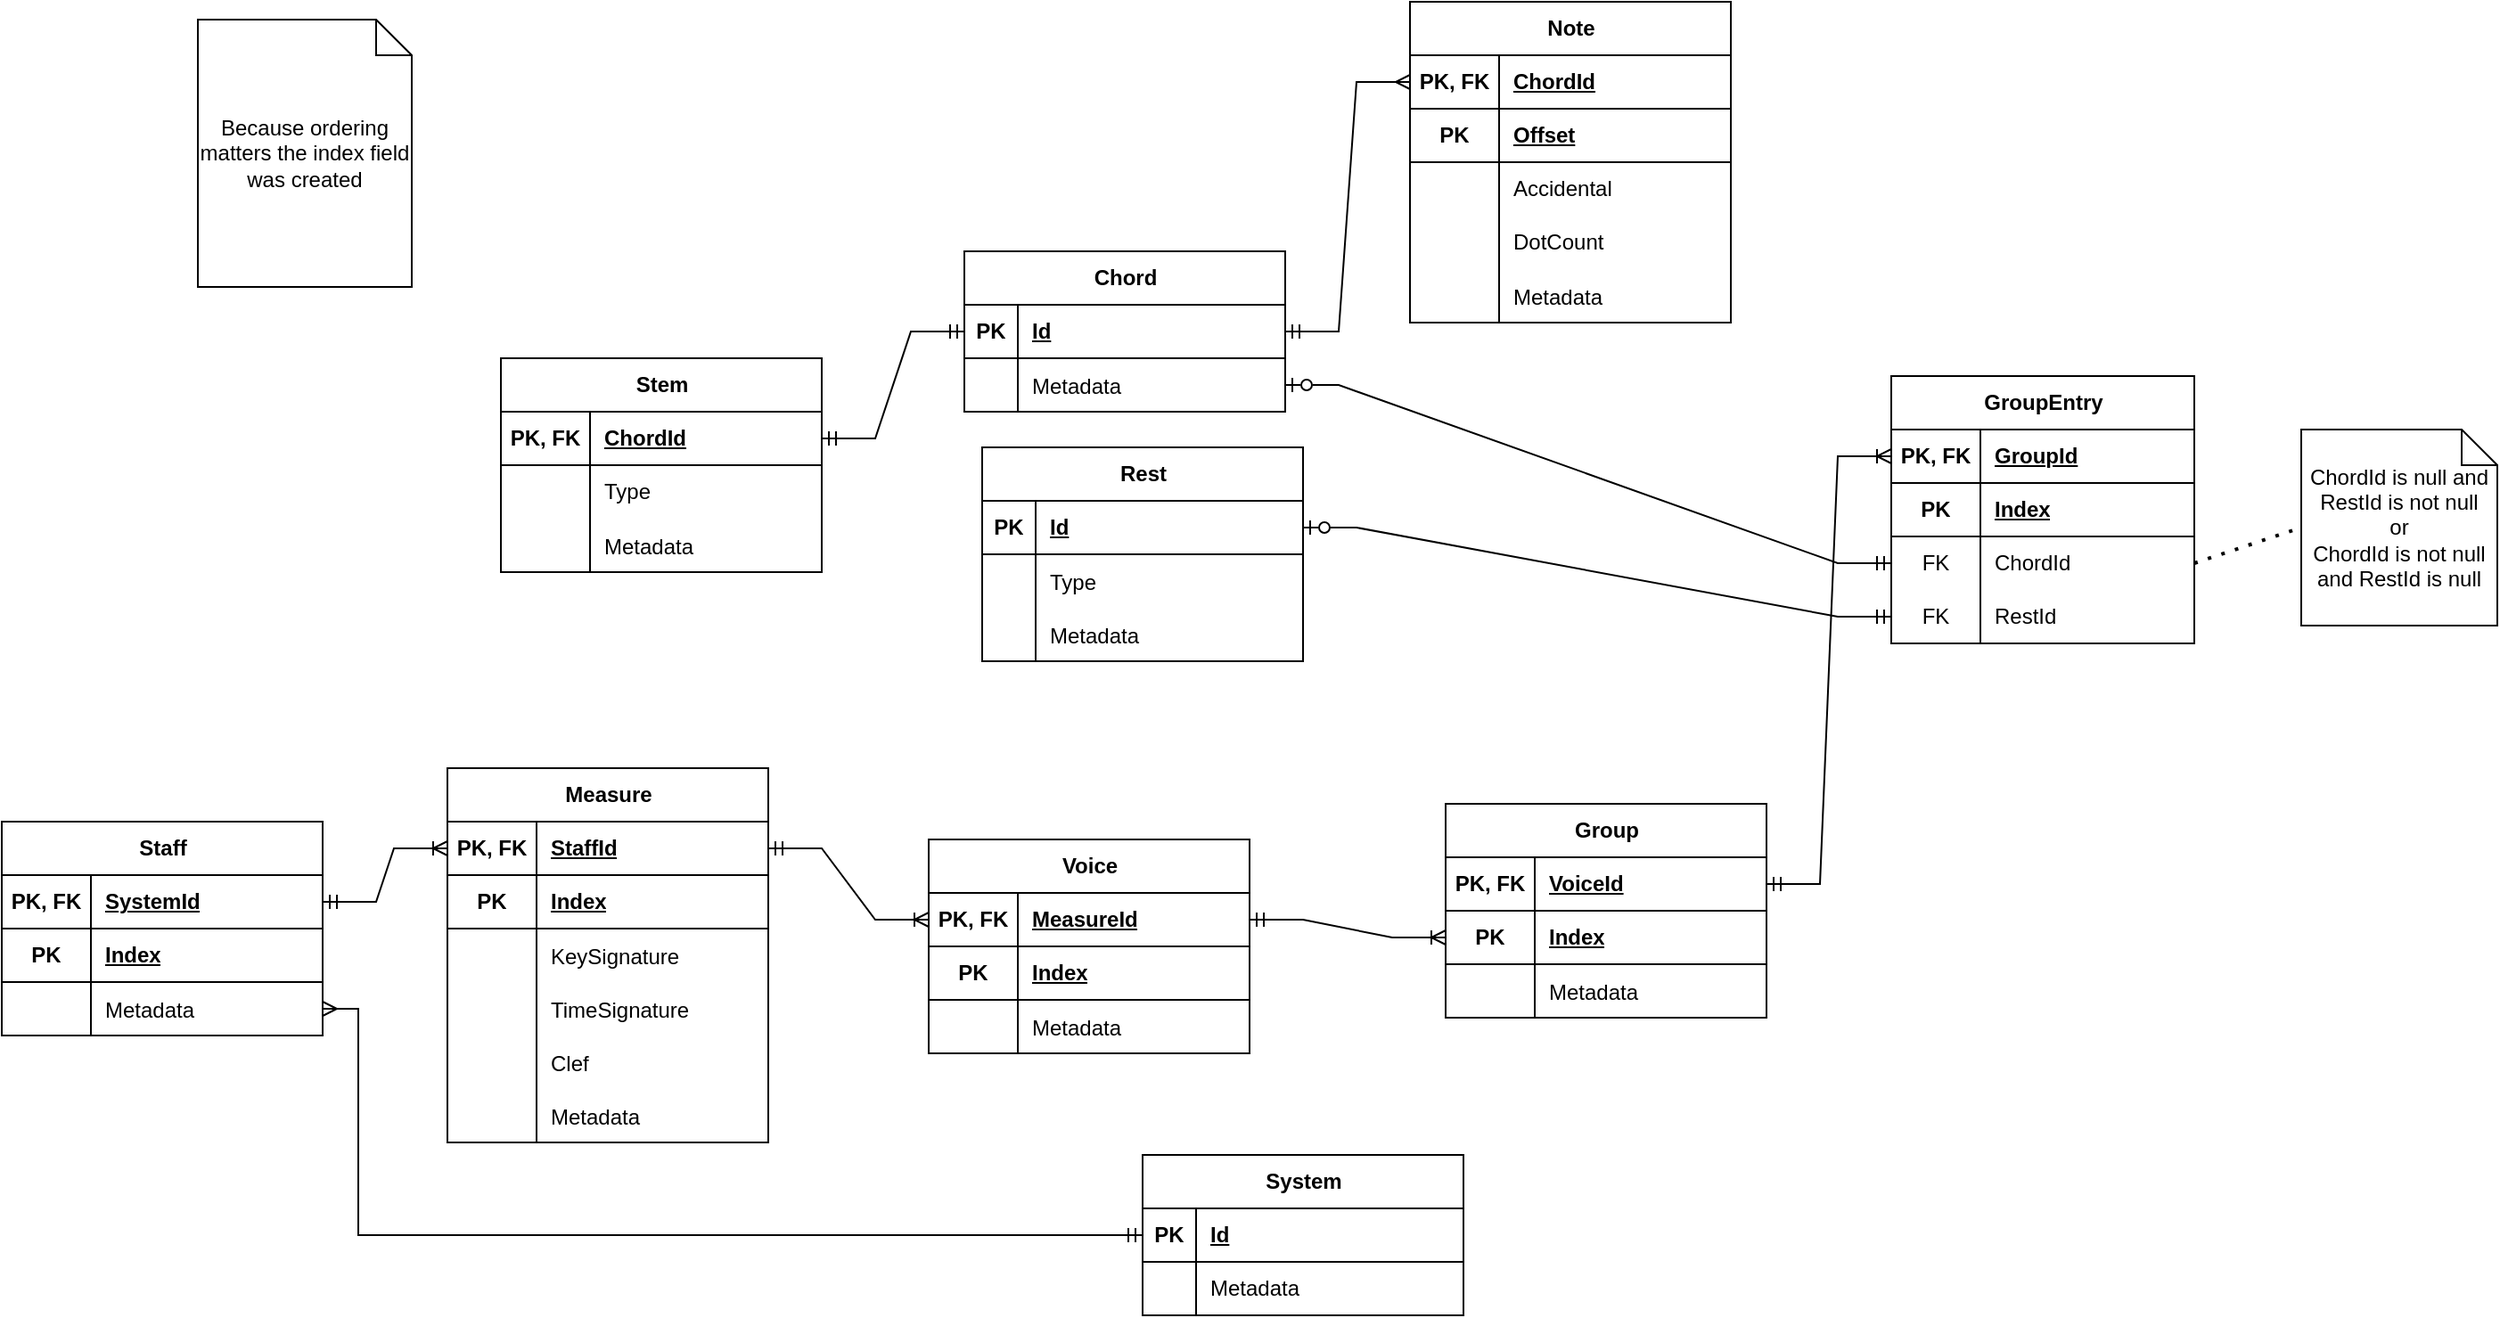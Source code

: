 <mxfile version="23.1.5" type="device">
  <diagram name="Page-1" id="h4ICk_wWf4BLuOYngWDZ">
    <mxGraphModel dx="1434" dy="836" grid="1" gridSize="10" guides="1" tooltips="1" connect="1" arrows="1" fold="1" page="1" pageScale="1" pageWidth="1169" pageHeight="1654" math="0" shadow="0">
      <root>
        <mxCell id="0" />
        <mxCell id="1" parent="0" />
        <mxCell id="ynxUnkdxEnhf9Ho4jeTB-1" value="Note" style="shape=table;startSize=30;container=1;collapsible=1;childLayout=tableLayout;fixedRows=1;rowLines=0;fontStyle=1;align=center;resizeLast=1;html=1;" parent="1" vertex="1">
          <mxGeometry x="800" y="120" width="180" height="180" as="geometry" />
        </mxCell>
        <mxCell id="ynxUnkdxEnhf9Ho4jeTB-2" value="" style="shape=tableRow;horizontal=0;startSize=0;swimlaneHead=0;swimlaneBody=0;fillColor=none;collapsible=0;dropTarget=0;points=[[0,0.5],[1,0.5]];portConstraint=eastwest;top=0;left=0;right=0;bottom=1;" parent="ynxUnkdxEnhf9Ho4jeTB-1" vertex="1">
          <mxGeometry y="30" width="180" height="30" as="geometry" />
        </mxCell>
        <mxCell id="ynxUnkdxEnhf9Ho4jeTB-3" value="PK, FK" style="shape=partialRectangle;connectable=0;fillColor=none;top=0;left=0;bottom=0;right=0;fontStyle=1;overflow=hidden;whiteSpace=wrap;html=1;" parent="ynxUnkdxEnhf9Ho4jeTB-2" vertex="1">
          <mxGeometry width="50" height="30" as="geometry">
            <mxRectangle width="50" height="30" as="alternateBounds" />
          </mxGeometry>
        </mxCell>
        <mxCell id="ynxUnkdxEnhf9Ho4jeTB-4" value="ChordId" style="shape=partialRectangle;connectable=0;fillColor=none;top=0;left=0;bottom=0;right=0;align=left;spacingLeft=6;fontStyle=5;overflow=hidden;whiteSpace=wrap;html=1;" parent="ynxUnkdxEnhf9Ho4jeTB-2" vertex="1">
          <mxGeometry x="50" width="130" height="30" as="geometry">
            <mxRectangle width="130" height="30" as="alternateBounds" />
          </mxGeometry>
        </mxCell>
        <mxCell id="rz144me2wfUpfXiUXhQB-210" value="" style="shape=tableRow;horizontal=0;startSize=0;swimlaneHead=0;swimlaneBody=0;fillColor=none;collapsible=0;dropTarget=0;points=[[0,0.5],[1,0.5]];portConstraint=eastwest;top=0;left=0;right=0;bottom=1;" parent="ynxUnkdxEnhf9Ho4jeTB-1" vertex="1">
          <mxGeometry y="60" width="180" height="30" as="geometry" />
        </mxCell>
        <mxCell id="rz144me2wfUpfXiUXhQB-211" value="PK" style="shape=partialRectangle;connectable=0;fillColor=none;top=0;left=0;bottom=0;right=0;fontStyle=1;overflow=hidden;whiteSpace=wrap;html=1;" parent="rz144me2wfUpfXiUXhQB-210" vertex="1">
          <mxGeometry width="50" height="30" as="geometry">
            <mxRectangle width="50" height="30" as="alternateBounds" />
          </mxGeometry>
        </mxCell>
        <mxCell id="rz144me2wfUpfXiUXhQB-212" value="Offset" style="shape=partialRectangle;connectable=0;fillColor=none;top=0;left=0;bottom=0;right=0;align=left;spacingLeft=6;fontStyle=5;overflow=hidden;whiteSpace=wrap;html=1;" parent="rz144me2wfUpfXiUXhQB-210" vertex="1">
          <mxGeometry x="50" width="130" height="30" as="geometry">
            <mxRectangle width="130" height="30" as="alternateBounds" />
          </mxGeometry>
        </mxCell>
        <mxCell id="ynxUnkdxEnhf9Ho4jeTB-8" value="" style="shape=tableRow;horizontal=0;startSize=0;swimlaneHead=0;swimlaneBody=0;fillColor=none;collapsible=0;dropTarget=0;points=[[0,0.5],[1,0.5]];portConstraint=eastwest;top=0;left=0;right=0;bottom=0;" parent="ynxUnkdxEnhf9Ho4jeTB-1" vertex="1">
          <mxGeometry y="90" width="180" height="30" as="geometry" />
        </mxCell>
        <mxCell id="ynxUnkdxEnhf9Ho4jeTB-9" value="" style="shape=partialRectangle;connectable=0;fillColor=none;top=0;left=0;bottom=0;right=0;editable=1;overflow=hidden;whiteSpace=wrap;html=1;" parent="ynxUnkdxEnhf9Ho4jeTB-8" vertex="1">
          <mxGeometry width="50" height="30" as="geometry">
            <mxRectangle width="50" height="30" as="alternateBounds" />
          </mxGeometry>
        </mxCell>
        <mxCell id="ynxUnkdxEnhf9Ho4jeTB-10" value="Accidental" style="shape=partialRectangle;connectable=0;fillColor=none;top=0;left=0;bottom=0;right=0;align=left;spacingLeft=6;overflow=hidden;whiteSpace=wrap;html=1;" parent="ynxUnkdxEnhf9Ho4jeTB-8" vertex="1">
          <mxGeometry x="50" width="130" height="30" as="geometry">
            <mxRectangle width="130" height="30" as="alternateBounds" />
          </mxGeometry>
        </mxCell>
        <mxCell id="ynxUnkdxEnhf9Ho4jeTB-11" value="" style="shape=tableRow;horizontal=0;startSize=0;swimlaneHead=0;swimlaneBody=0;fillColor=none;collapsible=0;dropTarget=0;points=[[0,0.5],[1,0.5]];portConstraint=eastwest;top=0;left=0;right=0;bottom=0;" parent="ynxUnkdxEnhf9Ho4jeTB-1" vertex="1">
          <mxGeometry y="120" width="180" height="30" as="geometry" />
        </mxCell>
        <mxCell id="ynxUnkdxEnhf9Ho4jeTB-12" value="" style="shape=partialRectangle;connectable=0;fillColor=none;top=0;left=0;bottom=0;right=0;editable=1;overflow=hidden;whiteSpace=wrap;html=1;" parent="ynxUnkdxEnhf9Ho4jeTB-11" vertex="1">
          <mxGeometry width="50" height="30" as="geometry">
            <mxRectangle width="50" height="30" as="alternateBounds" />
          </mxGeometry>
        </mxCell>
        <mxCell id="ynxUnkdxEnhf9Ho4jeTB-13" value="DotCount" style="shape=partialRectangle;connectable=0;fillColor=none;top=0;left=0;bottom=0;right=0;align=left;spacingLeft=6;overflow=hidden;whiteSpace=wrap;html=1;" parent="ynxUnkdxEnhf9Ho4jeTB-11" vertex="1">
          <mxGeometry x="50" width="130" height="30" as="geometry">
            <mxRectangle width="130" height="30" as="alternateBounds" />
          </mxGeometry>
        </mxCell>
        <mxCell id="rz144me2wfUpfXiUXhQB-143" value="" style="shape=tableRow;horizontal=0;startSize=0;swimlaneHead=0;swimlaneBody=0;fillColor=none;collapsible=0;dropTarget=0;points=[[0,0.5],[1,0.5]];portConstraint=eastwest;top=0;left=0;right=0;bottom=0;" parent="ynxUnkdxEnhf9Ho4jeTB-1" vertex="1">
          <mxGeometry y="150" width="180" height="30" as="geometry" />
        </mxCell>
        <mxCell id="rz144me2wfUpfXiUXhQB-144" value="" style="shape=partialRectangle;connectable=0;fillColor=none;top=0;left=0;bottom=0;right=0;editable=1;overflow=hidden;" parent="rz144me2wfUpfXiUXhQB-143" vertex="1">
          <mxGeometry width="50" height="30" as="geometry">
            <mxRectangle width="50" height="30" as="alternateBounds" />
          </mxGeometry>
        </mxCell>
        <mxCell id="rz144me2wfUpfXiUXhQB-145" value="Metadata" style="shape=partialRectangle;connectable=0;fillColor=none;top=0;left=0;bottom=0;right=0;align=left;spacingLeft=6;overflow=hidden;" parent="rz144me2wfUpfXiUXhQB-143" vertex="1">
          <mxGeometry x="50" width="130" height="30" as="geometry">
            <mxRectangle width="130" height="30" as="alternateBounds" />
          </mxGeometry>
        </mxCell>
        <mxCell id="ynxUnkdxEnhf9Ho4jeTB-14" value="Group" style="shape=table;startSize=30;container=1;collapsible=1;childLayout=tableLayout;fixedRows=1;rowLines=0;fontStyle=1;align=center;resizeLast=1;html=1;" parent="1" vertex="1">
          <mxGeometry x="820" y="570" width="180" height="120" as="geometry" />
        </mxCell>
        <mxCell id="ynxUnkdxEnhf9Ho4jeTB-15" value="" style="shape=tableRow;horizontal=0;startSize=0;swimlaneHead=0;swimlaneBody=0;fillColor=none;collapsible=0;dropTarget=0;points=[[0,0.5],[1,0.5]];portConstraint=eastwest;top=0;left=0;right=0;bottom=1;" parent="ynxUnkdxEnhf9Ho4jeTB-14" vertex="1">
          <mxGeometry y="30" width="180" height="30" as="geometry" />
        </mxCell>
        <mxCell id="ynxUnkdxEnhf9Ho4jeTB-16" value="PK, FK" style="shape=partialRectangle;connectable=0;fillColor=none;top=0;left=0;bottom=0;right=0;fontStyle=1;overflow=hidden;whiteSpace=wrap;html=1;" parent="ynxUnkdxEnhf9Ho4jeTB-15" vertex="1">
          <mxGeometry width="50" height="30" as="geometry">
            <mxRectangle width="50" height="30" as="alternateBounds" />
          </mxGeometry>
        </mxCell>
        <mxCell id="ynxUnkdxEnhf9Ho4jeTB-17" value="VoiceId" style="shape=partialRectangle;connectable=0;fillColor=none;top=0;left=0;bottom=0;right=0;align=left;spacingLeft=6;fontStyle=5;overflow=hidden;whiteSpace=wrap;html=1;" parent="ynxUnkdxEnhf9Ho4jeTB-15" vertex="1">
          <mxGeometry x="50" width="130" height="30" as="geometry">
            <mxRectangle width="130" height="30" as="alternateBounds" />
          </mxGeometry>
        </mxCell>
        <mxCell id="rz144me2wfUpfXiUXhQB-204" value="" style="shape=tableRow;horizontal=0;startSize=0;swimlaneHead=0;swimlaneBody=0;fillColor=none;collapsible=0;dropTarget=0;points=[[0,0.5],[1,0.5]];portConstraint=eastwest;top=0;left=0;right=0;bottom=1;" parent="ynxUnkdxEnhf9Ho4jeTB-14" vertex="1">
          <mxGeometry y="60" width="180" height="30" as="geometry" />
        </mxCell>
        <mxCell id="rz144me2wfUpfXiUXhQB-205" value="PK" style="shape=partialRectangle;connectable=0;fillColor=none;top=0;left=0;bottom=0;right=0;fontStyle=1;overflow=hidden;whiteSpace=wrap;html=1;" parent="rz144me2wfUpfXiUXhQB-204" vertex="1">
          <mxGeometry width="50" height="30" as="geometry">
            <mxRectangle width="50" height="30" as="alternateBounds" />
          </mxGeometry>
        </mxCell>
        <mxCell id="rz144me2wfUpfXiUXhQB-206" value="Index" style="shape=partialRectangle;connectable=0;fillColor=none;top=0;left=0;bottom=0;right=0;align=left;spacingLeft=6;fontStyle=5;overflow=hidden;whiteSpace=wrap;html=1;" parent="rz144me2wfUpfXiUXhQB-204" vertex="1">
          <mxGeometry x="50" width="130" height="30" as="geometry">
            <mxRectangle width="130" height="30" as="alternateBounds" />
          </mxGeometry>
        </mxCell>
        <mxCell id="rz144me2wfUpfXiUXhQB-164" value="" style="shape=tableRow;horizontal=0;startSize=0;swimlaneHead=0;swimlaneBody=0;fillColor=none;collapsible=0;dropTarget=0;points=[[0,0.5],[1,0.5]];portConstraint=eastwest;top=0;left=0;right=0;bottom=0;" parent="ynxUnkdxEnhf9Ho4jeTB-14" vertex="1">
          <mxGeometry y="90" width="180" height="30" as="geometry" />
        </mxCell>
        <mxCell id="rz144me2wfUpfXiUXhQB-165" value="" style="shape=partialRectangle;connectable=0;fillColor=none;top=0;left=0;bottom=0;right=0;editable=1;overflow=hidden;" parent="rz144me2wfUpfXiUXhQB-164" vertex="1">
          <mxGeometry width="50" height="30" as="geometry">
            <mxRectangle width="50" height="30" as="alternateBounds" />
          </mxGeometry>
        </mxCell>
        <mxCell id="rz144me2wfUpfXiUXhQB-166" value="Metadata" style="shape=partialRectangle;connectable=0;fillColor=none;top=0;left=0;bottom=0;right=0;align=left;spacingLeft=6;overflow=hidden;" parent="rz144me2wfUpfXiUXhQB-164" vertex="1">
          <mxGeometry x="50" width="130" height="30" as="geometry">
            <mxRectangle width="130" height="30" as="alternateBounds" />
          </mxGeometry>
        </mxCell>
        <mxCell id="ynxUnkdxEnhf9Ho4jeTB-27" value="Rest" style="shape=table;startSize=30;container=1;collapsible=1;childLayout=tableLayout;fixedRows=1;rowLines=0;fontStyle=1;align=center;resizeLast=1;html=1;" parent="1" vertex="1">
          <mxGeometry x="560" y="370" width="180" height="120" as="geometry" />
        </mxCell>
        <mxCell id="ynxUnkdxEnhf9Ho4jeTB-28" value="" style="shape=tableRow;horizontal=0;startSize=0;swimlaneHead=0;swimlaneBody=0;fillColor=none;collapsible=0;dropTarget=0;points=[[0,0.5],[1,0.5]];portConstraint=eastwest;top=0;left=0;right=0;bottom=1;" parent="ynxUnkdxEnhf9Ho4jeTB-27" vertex="1">
          <mxGeometry y="30" width="180" height="30" as="geometry" />
        </mxCell>
        <mxCell id="ynxUnkdxEnhf9Ho4jeTB-29" value="PK" style="shape=partialRectangle;connectable=0;fillColor=none;top=0;left=0;bottom=0;right=0;fontStyle=1;overflow=hidden;whiteSpace=wrap;html=1;" parent="ynxUnkdxEnhf9Ho4jeTB-28" vertex="1">
          <mxGeometry width="30" height="30" as="geometry">
            <mxRectangle width="30" height="30" as="alternateBounds" />
          </mxGeometry>
        </mxCell>
        <mxCell id="ynxUnkdxEnhf9Ho4jeTB-30" value="Id" style="shape=partialRectangle;connectable=0;fillColor=none;top=0;left=0;bottom=0;right=0;align=left;spacingLeft=6;fontStyle=5;overflow=hidden;whiteSpace=wrap;html=1;" parent="ynxUnkdxEnhf9Ho4jeTB-28" vertex="1">
          <mxGeometry x="30" width="150" height="30" as="geometry">
            <mxRectangle width="150" height="30" as="alternateBounds" />
          </mxGeometry>
        </mxCell>
        <mxCell id="rz144me2wfUpfXiUXhQB-137" value="" style="shape=tableRow;horizontal=0;startSize=0;swimlaneHead=0;swimlaneBody=0;fillColor=none;collapsible=0;dropTarget=0;points=[[0,0.5],[1,0.5]];portConstraint=eastwest;top=0;left=0;right=0;bottom=0;" parent="ynxUnkdxEnhf9Ho4jeTB-27" vertex="1">
          <mxGeometry y="60" width="180" height="30" as="geometry" />
        </mxCell>
        <mxCell id="rz144me2wfUpfXiUXhQB-138" value="" style="shape=partialRectangle;connectable=0;fillColor=none;top=0;left=0;bottom=0;right=0;editable=1;overflow=hidden;" parent="rz144me2wfUpfXiUXhQB-137" vertex="1">
          <mxGeometry width="30" height="30" as="geometry">
            <mxRectangle width="30" height="30" as="alternateBounds" />
          </mxGeometry>
        </mxCell>
        <mxCell id="rz144me2wfUpfXiUXhQB-139" value="Type" style="shape=partialRectangle;connectable=0;fillColor=none;top=0;left=0;bottom=0;right=0;align=left;spacingLeft=6;overflow=hidden;" parent="rz144me2wfUpfXiUXhQB-137" vertex="1">
          <mxGeometry x="30" width="150" height="30" as="geometry">
            <mxRectangle width="150" height="30" as="alternateBounds" />
          </mxGeometry>
        </mxCell>
        <mxCell id="rz144me2wfUpfXiUXhQB-140" value="" style="shape=tableRow;horizontal=0;startSize=0;swimlaneHead=0;swimlaneBody=0;fillColor=none;collapsible=0;dropTarget=0;points=[[0,0.5],[1,0.5]];portConstraint=eastwest;top=0;left=0;right=0;bottom=0;" parent="ynxUnkdxEnhf9Ho4jeTB-27" vertex="1">
          <mxGeometry y="90" width="180" height="30" as="geometry" />
        </mxCell>
        <mxCell id="rz144me2wfUpfXiUXhQB-141" value="" style="shape=partialRectangle;connectable=0;fillColor=none;top=0;left=0;bottom=0;right=0;editable=1;overflow=hidden;" parent="rz144me2wfUpfXiUXhQB-140" vertex="1">
          <mxGeometry width="30" height="30" as="geometry">
            <mxRectangle width="30" height="30" as="alternateBounds" />
          </mxGeometry>
        </mxCell>
        <mxCell id="rz144me2wfUpfXiUXhQB-142" value="Metadata" style="shape=partialRectangle;connectable=0;fillColor=none;top=0;left=0;bottom=0;right=0;align=left;spacingLeft=6;overflow=hidden;" parent="rz144me2wfUpfXiUXhQB-140" vertex="1">
          <mxGeometry x="30" width="150" height="30" as="geometry">
            <mxRectangle width="150" height="30" as="alternateBounds" />
          </mxGeometry>
        </mxCell>
        <mxCell id="ynxUnkdxEnhf9Ho4jeTB-40" value="GroupEntry" style="shape=table;startSize=30;container=1;collapsible=1;childLayout=tableLayout;fixedRows=1;rowLines=0;fontStyle=1;align=center;resizeLast=1;html=1;" parent="1" vertex="1">
          <mxGeometry x="1070" y="330" width="170" height="150" as="geometry" />
        </mxCell>
        <mxCell id="ynxUnkdxEnhf9Ho4jeTB-41" value="" style="shape=tableRow;horizontal=0;startSize=0;swimlaneHead=0;swimlaneBody=0;fillColor=none;collapsible=0;dropTarget=0;points=[[0,0.5],[1,0.5]];portConstraint=eastwest;top=0;left=0;right=0;bottom=1;" parent="ynxUnkdxEnhf9Ho4jeTB-40" vertex="1">
          <mxGeometry y="30" width="170" height="30" as="geometry" />
        </mxCell>
        <mxCell id="ynxUnkdxEnhf9Ho4jeTB-42" value="PK, FK" style="shape=partialRectangle;connectable=0;fillColor=none;top=0;left=0;bottom=0;right=0;fontStyle=1;overflow=hidden;whiteSpace=wrap;html=1;" parent="ynxUnkdxEnhf9Ho4jeTB-41" vertex="1">
          <mxGeometry width="50" height="30" as="geometry">
            <mxRectangle width="50" height="30" as="alternateBounds" />
          </mxGeometry>
        </mxCell>
        <mxCell id="ynxUnkdxEnhf9Ho4jeTB-43" value="GroupId" style="shape=partialRectangle;connectable=0;fillColor=none;top=0;left=0;bottom=0;right=0;align=left;spacingLeft=6;fontStyle=5;overflow=hidden;whiteSpace=wrap;html=1;" parent="ynxUnkdxEnhf9Ho4jeTB-41" vertex="1">
          <mxGeometry x="50" width="120" height="30" as="geometry">
            <mxRectangle width="120" height="30" as="alternateBounds" />
          </mxGeometry>
        </mxCell>
        <mxCell id="rz144me2wfUpfXiUXhQB-207" value="" style="shape=tableRow;horizontal=0;startSize=0;swimlaneHead=0;swimlaneBody=0;fillColor=none;collapsible=0;dropTarget=0;points=[[0,0.5],[1,0.5]];portConstraint=eastwest;top=0;left=0;right=0;bottom=1;" parent="ynxUnkdxEnhf9Ho4jeTB-40" vertex="1">
          <mxGeometry y="60" width="170" height="30" as="geometry" />
        </mxCell>
        <mxCell id="rz144me2wfUpfXiUXhQB-208" value="PK" style="shape=partialRectangle;connectable=0;fillColor=none;top=0;left=0;bottom=0;right=0;fontStyle=1;overflow=hidden;whiteSpace=wrap;html=1;" parent="rz144me2wfUpfXiUXhQB-207" vertex="1">
          <mxGeometry width="50" height="30" as="geometry">
            <mxRectangle width="50" height="30" as="alternateBounds" />
          </mxGeometry>
        </mxCell>
        <mxCell id="rz144me2wfUpfXiUXhQB-209" value="Index" style="shape=partialRectangle;connectable=0;fillColor=none;top=0;left=0;bottom=0;right=0;align=left;spacingLeft=6;fontStyle=5;overflow=hidden;whiteSpace=wrap;html=1;" parent="rz144me2wfUpfXiUXhQB-207" vertex="1">
          <mxGeometry x="50" width="120" height="30" as="geometry">
            <mxRectangle width="120" height="30" as="alternateBounds" />
          </mxGeometry>
        </mxCell>
        <mxCell id="ynxUnkdxEnhf9Ho4jeTB-44" value="" style="shape=tableRow;horizontal=0;startSize=0;swimlaneHead=0;swimlaneBody=0;fillColor=none;collapsible=0;dropTarget=0;points=[[0,0.5],[1,0.5]];portConstraint=eastwest;top=0;left=0;right=0;bottom=0;" parent="ynxUnkdxEnhf9Ho4jeTB-40" vertex="1">
          <mxGeometry y="90" width="170" height="30" as="geometry" />
        </mxCell>
        <mxCell id="ynxUnkdxEnhf9Ho4jeTB-45" value="FK" style="shape=partialRectangle;connectable=0;fillColor=none;top=0;left=0;bottom=0;right=0;editable=1;overflow=hidden;whiteSpace=wrap;html=1;" parent="ynxUnkdxEnhf9Ho4jeTB-44" vertex="1">
          <mxGeometry width="50" height="30" as="geometry">
            <mxRectangle width="50" height="30" as="alternateBounds" />
          </mxGeometry>
        </mxCell>
        <mxCell id="ynxUnkdxEnhf9Ho4jeTB-46" value="ChordId" style="shape=partialRectangle;connectable=0;fillColor=none;top=0;left=0;bottom=0;right=0;align=left;spacingLeft=6;overflow=hidden;whiteSpace=wrap;html=1;" parent="ynxUnkdxEnhf9Ho4jeTB-44" vertex="1">
          <mxGeometry x="50" width="120" height="30" as="geometry">
            <mxRectangle width="120" height="30" as="alternateBounds" />
          </mxGeometry>
        </mxCell>
        <mxCell id="ynxUnkdxEnhf9Ho4jeTB-47" value="" style="shape=tableRow;horizontal=0;startSize=0;swimlaneHead=0;swimlaneBody=0;fillColor=none;collapsible=0;dropTarget=0;points=[[0,0.5],[1,0.5]];portConstraint=eastwest;top=0;left=0;right=0;bottom=0;" parent="ynxUnkdxEnhf9Ho4jeTB-40" vertex="1">
          <mxGeometry y="120" width="170" height="30" as="geometry" />
        </mxCell>
        <mxCell id="ynxUnkdxEnhf9Ho4jeTB-48" value="FK" style="shape=partialRectangle;connectable=0;fillColor=none;top=0;left=0;bottom=0;right=0;editable=1;overflow=hidden;whiteSpace=wrap;html=1;" parent="ynxUnkdxEnhf9Ho4jeTB-47" vertex="1">
          <mxGeometry width="50" height="30" as="geometry">
            <mxRectangle width="50" height="30" as="alternateBounds" />
          </mxGeometry>
        </mxCell>
        <mxCell id="ynxUnkdxEnhf9Ho4jeTB-49" value="RestId" style="shape=partialRectangle;connectable=0;fillColor=none;top=0;left=0;bottom=0;right=0;align=left;spacingLeft=6;overflow=hidden;whiteSpace=wrap;html=1;" parent="ynxUnkdxEnhf9Ho4jeTB-47" vertex="1">
          <mxGeometry x="50" width="120" height="30" as="geometry">
            <mxRectangle width="120" height="30" as="alternateBounds" />
          </mxGeometry>
        </mxCell>
        <mxCell id="rz144me2wfUpfXiUXhQB-1" value="ChordId is null and RestId is not null&lt;br&gt;or&lt;br&gt;ChordId is not null and RestId is null" style="shape=note;size=20;whiteSpace=wrap;html=1;" parent="1" vertex="1">
          <mxGeometry x="1300" y="360" width="110" height="110" as="geometry" />
        </mxCell>
        <mxCell id="rz144me2wfUpfXiUXhQB-2" value="" style="endArrow=none;dashed=1;html=1;dashPattern=1 3;strokeWidth=2;rounded=0;entryX=0;entryY=0.5;entryDx=0;entryDy=0;entryPerimeter=0;exitX=1;exitY=0.5;exitDx=0;exitDy=0;" parent="1" source="ynxUnkdxEnhf9Ho4jeTB-44" target="rz144me2wfUpfXiUXhQB-1" edge="1">
          <mxGeometry width="50" height="50" relative="1" as="geometry">
            <mxPoint x="330" y="370" as="sourcePoint" />
            <mxPoint x="340" y="320" as="targetPoint" />
          </mxGeometry>
        </mxCell>
        <mxCell id="rz144me2wfUpfXiUXhQB-3" value="Staff" style="shape=table;startSize=30;container=1;collapsible=1;childLayout=tableLayout;fixedRows=1;rowLines=0;fontStyle=1;align=center;resizeLast=1;html=1;" parent="1" vertex="1">
          <mxGeometry x="10" y="580" width="180" height="120" as="geometry" />
        </mxCell>
        <mxCell id="rz144me2wfUpfXiUXhQB-4" value="" style="shape=tableRow;horizontal=0;startSize=0;swimlaneHead=0;swimlaneBody=0;fillColor=none;collapsible=0;dropTarget=0;points=[[0,0.5],[1,0.5]];portConstraint=eastwest;top=0;left=0;right=0;bottom=1;" parent="rz144me2wfUpfXiUXhQB-3" vertex="1">
          <mxGeometry y="30" width="180" height="30" as="geometry" />
        </mxCell>
        <mxCell id="rz144me2wfUpfXiUXhQB-5" value="PK, FK" style="shape=partialRectangle;connectable=0;fillColor=none;top=0;left=0;bottom=0;right=0;fontStyle=1;overflow=hidden;whiteSpace=wrap;html=1;" parent="rz144me2wfUpfXiUXhQB-4" vertex="1">
          <mxGeometry width="50" height="30" as="geometry">
            <mxRectangle width="50" height="30" as="alternateBounds" />
          </mxGeometry>
        </mxCell>
        <mxCell id="rz144me2wfUpfXiUXhQB-6" value="SystemId" style="shape=partialRectangle;connectable=0;fillColor=none;top=0;left=0;bottom=0;right=0;align=left;spacingLeft=6;fontStyle=5;overflow=hidden;whiteSpace=wrap;html=1;" parent="rz144me2wfUpfXiUXhQB-4" vertex="1">
          <mxGeometry x="50" width="130" height="30" as="geometry">
            <mxRectangle width="130" height="30" as="alternateBounds" />
          </mxGeometry>
        </mxCell>
        <mxCell id="HbOQ1AnOP68GjfmItwrz-1" value="" style="shape=tableRow;horizontal=0;startSize=0;swimlaneHead=0;swimlaneBody=0;fillColor=none;collapsible=0;dropTarget=0;points=[[0,0.5],[1,0.5]];portConstraint=eastwest;top=0;left=0;right=0;bottom=1;" vertex="1" parent="rz144me2wfUpfXiUXhQB-3">
          <mxGeometry y="60" width="180" height="30" as="geometry" />
        </mxCell>
        <mxCell id="HbOQ1AnOP68GjfmItwrz-2" value="PK" style="shape=partialRectangle;connectable=0;fillColor=none;top=0;left=0;bottom=0;right=0;fontStyle=1;overflow=hidden;whiteSpace=wrap;html=1;" vertex="1" parent="HbOQ1AnOP68GjfmItwrz-1">
          <mxGeometry width="50" height="30" as="geometry">
            <mxRectangle width="50" height="30" as="alternateBounds" />
          </mxGeometry>
        </mxCell>
        <mxCell id="HbOQ1AnOP68GjfmItwrz-3" value="Index" style="shape=partialRectangle;connectable=0;fillColor=none;top=0;left=0;bottom=0;right=0;align=left;spacingLeft=6;fontStyle=5;overflow=hidden;whiteSpace=wrap;html=1;" vertex="1" parent="HbOQ1AnOP68GjfmItwrz-1">
          <mxGeometry x="50" width="130" height="30" as="geometry">
            <mxRectangle width="130" height="30" as="alternateBounds" />
          </mxGeometry>
        </mxCell>
        <mxCell id="rz144me2wfUpfXiUXhQB-158" value="" style="shape=tableRow;horizontal=0;startSize=0;swimlaneHead=0;swimlaneBody=0;fillColor=none;collapsible=0;dropTarget=0;points=[[0,0.5],[1,0.5]];portConstraint=eastwest;top=0;left=0;right=0;bottom=0;" parent="rz144me2wfUpfXiUXhQB-3" vertex="1">
          <mxGeometry y="90" width="180" height="30" as="geometry" />
        </mxCell>
        <mxCell id="rz144me2wfUpfXiUXhQB-159" value="" style="shape=partialRectangle;connectable=0;fillColor=none;top=0;left=0;bottom=0;right=0;editable=1;overflow=hidden;" parent="rz144me2wfUpfXiUXhQB-158" vertex="1">
          <mxGeometry width="50" height="30" as="geometry">
            <mxRectangle width="50" height="30" as="alternateBounds" />
          </mxGeometry>
        </mxCell>
        <mxCell id="rz144me2wfUpfXiUXhQB-160" value="Metadata" style="shape=partialRectangle;connectable=0;fillColor=none;top=0;left=0;bottom=0;right=0;align=left;spacingLeft=6;overflow=hidden;" parent="rz144me2wfUpfXiUXhQB-158" vertex="1">
          <mxGeometry x="50" width="130" height="30" as="geometry">
            <mxRectangle width="130" height="30" as="alternateBounds" />
          </mxGeometry>
        </mxCell>
        <mxCell id="rz144me2wfUpfXiUXhQB-16" value="Chord" style="shape=table;startSize=30;container=1;collapsible=1;childLayout=tableLayout;fixedRows=1;rowLines=0;fontStyle=1;align=center;resizeLast=1;html=1;" parent="1" vertex="1">
          <mxGeometry x="550" y="260" width="180" height="90" as="geometry" />
        </mxCell>
        <mxCell id="rz144me2wfUpfXiUXhQB-17" value="" style="shape=tableRow;horizontal=0;startSize=0;swimlaneHead=0;swimlaneBody=0;fillColor=none;collapsible=0;dropTarget=0;points=[[0,0.5],[1,0.5]];portConstraint=eastwest;top=0;left=0;right=0;bottom=1;" parent="rz144me2wfUpfXiUXhQB-16" vertex="1">
          <mxGeometry y="30" width="180" height="30" as="geometry" />
        </mxCell>
        <mxCell id="rz144me2wfUpfXiUXhQB-18" value="PK" style="shape=partialRectangle;connectable=0;fillColor=none;top=0;left=0;bottom=0;right=0;fontStyle=1;overflow=hidden;whiteSpace=wrap;html=1;" parent="rz144me2wfUpfXiUXhQB-17" vertex="1">
          <mxGeometry width="30" height="30" as="geometry">
            <mxRectangle width="30" height="30" as="alternateBounds" />
          </mxGeometry>
        </mxCell>
        <mxCell id="rz144me2wfUpfXiUXhQB-19" value="Id" style="shape=partialRectangle;connectable=0;fillColor=none;top=0;left=0;bottom=0;right=0;align=left;spacingLeft=6;fontStyle=5;overflow=hidden;whiteSpace=wrap;html=1;" parent="rz144me2wfUpfXiUXhQB-17" vertex="1">
          <mxGeometry x="30" width="150" height="30" as="geometry">
            <mxRectangle width="150" height="30" as="alternateBounds" />
          </mxGeometry>
        </mxCell>
        <mxCell id="rz144me2wfUpfXiUXhQB-161" value="" style="shape=tableRow;horizontal=0;startSize=0;swimlaneHead=0;swimlaneBody=0;fillColor=none;collapsible=0;dropTarget=0;points=[[0,0.5],[1,0.5]];portConstraint=eastwest;top=0;left=0;right=0;bottom=0;" parent="rz144me2wfUpfXiUXhQB-16" vertex="1">
          <mxGeometry y="60" width="180" height="30" as="geometry" />
        </mxCell>
        <mxCell id="rz144me2wfUpfXiUXhQB-162" value="" style="shape=partialRectangle;connectable=0;fillColor=none;top=0;left=0;bottom=0;right=0;editable=1;overflow=hidden;" parent="rz144me2wfUpfXiUXhQB-161" vertex="1">
          <mxGeometry width="30" height="30" as="geometry">
            <mxRectangle width="30" height="30" as="alternateBounds" />
          </mxGeometry>
        </mxCell>
        <mxCell id="rz144me2wfUpfXiUXhQB-163" value="Metadata" style="shape=partialRectangle;connectable=0;fillColor=none;top=0;left=0;bottom=0;right=0;align=left;spacingLeft=6;overflow=hidden;" parent="rz144me2wfUpfXiUXhQB-161" vertex="1">
          <mxGeometry x="30" width="150" height="30" as="geometry">
            <mxRectangle width="150" height="30" as="alternateBounds" />
          </mxGeometry>
        </mxCell>
        <mxCell id="rz144me2wfUpfXiUXhQB-29" value="Voice" style="shape=table;startSize=30;container=1;collapsible=1;childLayout=tableLayout;fixedRows=1;rowLines=0;fontStyle=1;align=center;resizeLast=1;html=1;" parent="1" vertex="1">
          <mxGeometry x="530" y="590" width="180" height="120" as="geometry" />
        </mxCell>
        <mxCell id="rz144me2wfUpfXiUXhQB-30" value="" style="shape=tableRow;horizontal=0;startSize=0;swimlaneHead=0;swimlaneBody=0;fillColor=none;collapsible=0;dropTarget=0;points=[[0,0.5],[1,0.5]];portConstraint=eastwest;top=0;left=0;right=0;bottom=1;" parent="rz144me2wfUpfXiUXhQB-29" vertex="1">
          <mxGeometry y="30" width="180" height="30" as="geometry" />
        </mxCell>
        <mxCell id="rz144me2wfUpfXiUXhQB-31" value="PK, FK" style="shape=partialRectangle;connectable=0;fillColor=none;top=0;left=0;bottom=0;right=0;fontStyle=1;overflow=hidden;whiteSpace=wrap;html=1;" parent="rz144me2wfUpfXiUXhQB-30" vertex="1">
          <mxGeometry width="50" height="30" as="geometry">
            <mxRectangle width="50" height="30" as="alternateBounds" />
          </mxGeometry>
        </mxCell>
        <mxCell id="rz144me2wfUpfXiUXhQB-32" value="MeasureId" style="shape=partialRectangle;connectable=0;fillColor=none;top=0;left=0;bottom=0;right=0;align=left;spacingLeft=6;fontStyle=5;overflow=hidden;whiteSpace=wrap;html=1;" parent="rz144me2wfUpfXiUXhQB-30" vertex="1">
          <mxGeometry x="50" width="130" height="30" as="geometry">
            <mxRectangle width="130" height="30" as="alternateBounds" />
          </mxGeometry>
        </mxCell>
        <mxCell id="rz144me2wfUpfXiUXhQB-201" value="" style="shape=tableRow;horizontal=0;startSize=0;swimlaneHead=0;swimlaneBody=0;fillColor=none;collapsible=0;dropTarget=0;points=[[0,0.5],[1,0.5]];portConstraint=eastwest;top=0;left=0;right=0;bottom=1;" parent="rz144me2wfUpfXiUXhQB-29" vertex="1">
          <mxGeometry y="60" width="180" height="30" as="geometry" />
        </mxCell>
        <mxCell id="rz144me2wfUpfXiUXhQB-202" value="PK" style="shape=partialRectangle;connectable=0;fillColor=none;top=0;left=0;bottom=0;right=0;fontStyle=1;overflow=hidden;whiteSpace=wrap;html=1;" parent="rz144me2wfUpfXiUXhQB-201" vertex="1">
          <mxGeometry width="50" height="30" as="geometry">
            <mxRectangle width="50" height="30" as="alternateBounds" />
          </mxGeometry>
        </mxCell>
        <mxCell id="rz144me2wfUpfXiUXhQB-203" value="Index" style="shape=partialRectangle;connectable=0;fillColor=none;top=0;left=0;bottom=0;right=0;align=left;spacingLeft=6;fontStyle=5;overflow=hidden;whiteSpace=wrap;html=1;" parent="rz144me2wfUpfXiUXhQB-201" vertex="1">
          <mxGeometry x="50" width="130" height="30" as="geometry">
            <mxRectangle width="130" height="30" as="alternateBounds" />
          </mxGeometry>
        </mxCell>
        <mxCell id="rz144me2wfUpfXiUXhQB-155" value="" style="shape=tableRow;horizontal=0;startSize=0;swimlaneHead=0;swimlaneBody=0;fillColor=none;collapsible=0;dropTarget=0;points=[[0,0.5],[1,0.5]];portConstraint=eastwest;top=0;left=0;right=0;bottom=0;" parent="rz144me2wfUpfXiUXhQB-29" vertex="1">
          <mxGeometry y="90" width="180" height="30" as="geometry" />
        </mxCell>
        <mxCell id="rz144me2wfUpfXiUXhQB-156" value="" style="shape=partialRectangle;connectable=0;fillColor=none;top=0;left=0;bottom=0;right=0;editable=1;overflow=hidden;" parent="rz144me2wfUpfXiUXhQB-155" vertex="1">
          <mxGeometry width="50" height="30" as="geometry">
            <mxRectangle width="50" height="30" as="alternateBounds" />
          </mxGeometry>
        </mxCell>
        <mxCell id="rz144me2wfUpfXiUXhQB-157" value="Metadata" style="shape=partialRectangle;connectable=0;fillColor=none;top=0;left=0;bottom=0;right=0;align=left;spacingLeft=6;overflow=hidden;" parent="rz144me2wfUpfXiUXhQB-155" vertex="1">
          <mxGeometry x="50" width="130" height="30" as="geometry">
            <mxRectangle width="130" height="30" as="alternateBounds" />
          </mxGeometry>
        </mxCell>
        <mxCell id="rz144me2wfUpfXiUXhQB-42" value="Measure" style="shape=table;startSize=30;container=1;collapsible=1;childLayout=tableLayout;fixedRows=1;rowLines=0;fontStyle=1;align=center;resizeLast=1;html=1;" parent="1" vertex="1">
          <mxGeometry x="260" y="550" width="180" height="210" as="geometry" />
        </mxCell>
        <mxCell id="rz144me2wfUpfXiUXhQB-43" value="" style="shape=tableRow;horizontal=0;startSize=0;swimlaneHead=0;swimlaneBody=0;fillColor=none;collapsible=0;dropTarget=0;points=[[0,0.5],[1,0.5]];portConstraint=eastwest;top=0;left=0;right=0;bottom=1;" parent="rz144me2wfUpfXiUXhQB-42" vertex="1">
          <mxGeometry y="30" width="180" height="30" as="geometry" />
        </mxCell>
        <mxCell id="rz144me2wfUpfXiUXhQB-44" value="PK, FK" style="shape=partialRectangle;connectable=0;fillColor=none;top=0;left=0;bottom=0;right=0;fontStyle=1;overflow=hidden;whiteSpace=wrap;html=1;" parent="rz144me2wfUpfXiUXhQB-43" vertex="1">
          <mxGeometry width="50" height="30" as="geometry">
            <mxRectangle width="50" height="30" as="alternateBounds" />
          </mxGeometry>
        </mxCell>
        <mxCell id="rz144me2wfUpfXiUXhQB-45" value="StaffId" style="shape=partialRectangle;connectable=0;fillColor=none;top=0;left=0;bottom=0;right=0;align=left;spacingLeft=6;fontStyle=5;overflow=hidden;whiteSpace=wrap;html=1;" parent="rz144me2wfUpfXiUXhQB-43" vertex="1">
          <mxGeometry x="50" width="130" height="30" as="geometry">
            <mxRectangle width="130" height="30" as="alternateBounds" />
          </mxGeometry>
        </mxCell>
        <mxCell id="rz144me2wfUpfXiUXhQB-192" value="" style="shape=tableRow;horizontal=0;startSize=0;swimlaneHead=0;swimlaneBody=0;fillColor=none;collapsible=0;dropTarget=0;points=[[0,0.5],[1,0.5]];portConstraint=eastwest;top=0;left=0;right=0;bottom=1;" parent="rz144me2wfUpfXiUXhQB-42" vertex="1">
          <mxGeometry y="60" width="180" height="30" as="geometry" />
        </mxCell>
        <mxCell id="rz144me2wfUpfXiUXhQB-193" value="PK" style="shape=partialRectangle;connectable=0;fillColor=none;top=0;left=0;bottom=0;right=0;fontStyle=1;overflow=hidden;whiteSpace=wrap;html=1;" parent="rz144me2wfUpfXiUXhQB-192" vertex="1">
          <mxGeometry width="50" height="30" as="geometry">
            <mxRectangle width="50" height="30" as="alternateBounds" />
          </mxGeometry>
        </mxCell>
        <mxCell id="rz144me2wfUpfXiUXhQB-194" value="Index" style="shape=partialRectangle;connectable=0;fillColor=none;top=0;left=0;bottom=0;right=0;align=left;spacingLeft=6;fontStyle=5;overflow=hidden;whiteSpace=wrap;html=1;" parent="rz144me2wfUpfXiUXhQB-192" vertex="1">
          <mxGeometry x="50" width="130" height="30" as="geometry">
            <mxRectangle width="130" height="30" as="alternateBounds" />
          </mxGeometry>
        </mxCell>
        <mxCell id="rz144me2wfUpfXiUXhQB-213" value="" style="shape=tableRow;horizontal=0;startSize=0;swimlaneHead=0;swimlaneBody=0;fillColor=none;collapsible=0;dropTarget=0;points=[[0,0.5],[1,0.5]];portConstraint=eastwest;top=0;left=0;right=0;bottom=0;" parent="rz144me2wfUpfXiUXhQB-42" vertex="1">
          <mxGeometry y="90" width="180" height="30" as="geometry" />
        </mxCell>
        <mxCell id="rz144me2wfUpfXiUXhQB-214" value="" style="shape=partialRectangle;connectable=0;fillColor=none;top=0;left=0;bottom=0;right=0;editable=1;overflow=hidden;" parent="rz144me2wfUpfXiUXhQB-213" vertex="1">
          <mxGeometry width="50" height="30" as="geometry">
            <mxRectangle width="50" height="30" as="alternateBounds" />
          </mxGeometry>
        </mxCell>
        <mxCell id="rz144me2wfUpfXiUXhQB-215" value="KeySignature" style="shape=partialRectangle;connectable=0;fillColor=none;top=0;left=0;bottom=0;right=0;align=left;spacingLeft=6;overflow=hidden;" parent="rz144me2wfUpfXiUXhQB-213" vertex="1">
          <mxGeometry x="50" width="130" height="30" as="geometry">
            <mxRectangle width="130" height="30" as="alternateBounds" />
          </mxGeometry>
        </mxCell>
        <mxCell id="rz144me2wfUpfXiUXhQB-96" value="" style="shape=tableRow;horizontal=0;startSize=0;swimlaneHead=0;swimlaneBody=0;fillColor=none;collapsible=0;dropTarget=0;points=[[0,0.5],[1,0.5]];portConstraint=eastwest;top=0;left=0;right=0;bottom=0;" parent="rz144me2wfUpfXiUXhQB-42" vertex="1">
          <mxGeometry y="120" width="180" height="30" as="geometry" />
        </mxCell>
        <mxCell id="rz144me2wfUpfXiUXhQB-97" value="" style="shape=partialRectangle;connectable=0;fillColor=none;top=0;left=0;bottom=0;right=0;editable=1;overflow=hidden;" parent="rz144me2wfUpfXiUXhQB-96" vertex="1">
          <mxGeometry width="50" height="30" as="geometry">
            <mxRectangle width="50" height="30" as="alternateBounds" />
          </mxGeometry>
        </mxCell>
        <mxCell id="rz144me2wfUpfXiUXhQB-98" value="TimeSignature" style="shape=partialRectangle;connectable=0;fillColor=none;top=0;left=0;bottom=0;right=0;align=left;spacingLeft=6;overflow=hidden;" parent="rz144me2wfUpfXiUXhQB-96" vertex="1">
          <mxGeometry x="50" width="130" height="30" as="geometry">
            <mxRectangle width="130" height="30" as="alternateBounds" />
          </mxGeometry>
        </mxCell>
        <mxCell id="rz144me2wfUpfXiUXhQB-99" value="" style="shape=tableRow;horizontal=0;startSize=0;swimlaneHead=0;swimlaneBody=0;fillColor=none;collapsible=0;dropTarget=0;points=[[0,0.5],[1,0.5]];portConstraint=eastwest;top=0;left=0;right=0;bottom=0;" parent="rz144me2wfUpfXiUXhQB-42" vertex="1">
          <mxGeometry y="150" width="180" height="30" as="geometry" />
        </mxCell>
        <mxCell id="rz144me2wfUpfXiUXhQB-100" value="" style="shape=partialRectangle;connectable=0;fillColor=none;top=0;left=0;bottom=0;right=0;editable=1;overflow=hidden;" parent="rz144me2wfUpfXiUXhQB-99" vertex="1">
          <mxGeometry width="50" height="30" as="geometry">
            <mxRectangle width="50" height="30" as="alternateBounds" />
          </mxGeometry>
        </mxCell>
        <mxCell id="rz144me2wfUpfXiUXhQB-101" value="Clef" style="shape=partialRectangle;connectable=0;fillColor=none;top=0;left=0;bottom=0;right=0;align=left;spacingLeft=6;overflow=hidden;" parent="rz144me2wfUpfXiUXhQB-99" vertex="1">
          <mxGeometry x="50" width="130" height="30" as="geometry">
            <mxRectangle width="130" height="30" as="alternateBounds" />
          </mxGeometry>
        </mxCell>
        <mxCell id="rz144me2wfUpfXiUXhQB-149" value="" style="shape=tableRow;horizontal=0;startSize=0;swimlaneHead=0;swimlaneBody=0;fillColor=none;collapsible=0;dropTarget=0;points=[[0,0.5],[1,0.5]];portConstraint=eastwest;top=0;left=0;right=0;bottom=0;" parent="rz144me2wfUpfXiUXhQB-42" vertex="1">
          <mxGeometry y="180" width="180" height="30" as="geometry" />
        </mxCell>
        <mxCell id="rz144me2wfUpfXiUXhQB-150" value="" style="shape=partialRectangle;connectable=0;fillColor=none;top=0;left=0;bottom=0;right=0;editable=1;overflow=hidden;" parent="rz144me2wfUpfXiUXhQB-149" vertex="1">
          <mxGeometry width="50" height="30" as="geometry">
            <mxRectangle width="50" height="30" as="alternateBounds" />
          </mxGeometry>
        </mxCell>
        <mxCell id="rz144me2wfUpfXiUXhQB-151" value="Metadata" style="shape=partialRectangle;connectable=0;fillColor=none;top=0;left=0;bottom=0;right=0;align=left;spacingLeft=6;overflow=hidden;" parent="rz144me2wfUpfXiUXhQB-149" vertex="1">
          <mxGeometry x="50" width="130" height="30" as="geometry">
            <mxRectangle width="130" height="30" as="alternateBounds" />
          </mxGeometry>
        </mxCell>
        <mxCell id="rz144me2wfUpfXiUXhQB-74" value="Stem" style="shape=table;startSize=30;container=1;collapsible=1;childLayout=tableLayout;fixedRows=1;rowLines=0;fontStyle=1;align=center;resizeLast=1;html=1;" parent="1" vertex="1">
          <mxGeometry x="290" y="320" width="180" height="120" as="geometry" />
        </mxCell>
        <mxCell id="rz144me2wfUpfXiUXhQB-75" value="" style="shape=tableRow;horizontal=0;startSize=0;swimlaneHead=0;swimlaneBody=0;fillColor=none;collapsible=0;dropTarget=0;points=[[0,0.5],[1,0.5]];portConstraint=eastwest;top=0;left=0;right=0;bottom=1;" parent="rz144me2wfUpfXiUXhQB-74" vertex="1">
          <mxGeometry y="30" width="180" height="30" as="geometry" />
        </mxCell>
        <mxCell id="rz144me2wfUpfXiUXhQB-76" value="PK, FK" style="shape=partialRectangle;connectable=0;fillColor=none;top=0;left=0;bottom=0;right=0;fontStyle=1;overflow=hidden;whiteSpace=wrap;html=1;" parent="rz144me2wfUpfXiUXhQB-75" vertex="1">
          <mxGeometry width="50" height="30" as="geometry">
            <mxRectangle width="50" height="30" as="alternateBounds" />
          </mxGeometry>
        </mxCell>
        <mxCell id="rz144me2wfUpfXiUXhQB-77" value="ChordId" style="shape=partialRectangle;connectable=0;fillColor=none;top=0;left=0;bottom=0;right=0;align=left;spacingLeft=6;fontStyle=5;overflow=hidden;whiteSpace=wrap;html=1;" parent="rz144me2wfUpfXiUXhQB-75" vertex="1">
          <mxGeometry x="50" width="130" height="30" as="geometry">
            <mxRectangle width="130" height="30" as="alternateBounds" />
          </mxGeometry>
        </mxCell>
        <mxCell id="rz144me2wfUpfXiUXhQB-78" value="" style="shape=tableRow;horizontal=0;startSize=0;swimlaneHead=0;swimlaneBody=0;fillColor=none;collapsible=0;dropTarget=0;points=[[0,0.5],[1,0.5]];portConstraint=eastwest;top=0;left=0;right=0;bottom=0;" parent="rz144me2wfUpfXiUXhQB-74" vertex="1">
          <mxGeometry y="60" width="180" height="30" as="geometry" />
        </mxCell>
        <mxCell id="rz144me2wfUpfXiUXhQB-79" value="" style="shape=partialRectangle;connectable=0;fillColor=none;top=0;left=0;bottom=0;right=0;editable=1;overflow=hidden;whiteSpace=wrap;html=1;" parent="rz144me2wfUpfXiUXhQB-78" vertex="1">
          <mxGeometry width="50" height="30" as="geometry">
            <mxRectangle width="50" height="30" as="alternateBounds" />
          </mxGeometry>
        </mxCell>
        <mxCell id="rz144me2wfUpfXiUXhQB-80" value="Type" style="shape=partialRectangle;connectable=0;fillColor=none;top=0;left=0;bottom=0;right=0;align=left;spacingLeft=6;overflow=hidden;whiteSpace=wrap;html=1;" parent="rz144me2wfUpfXiUXhQB-78" vertex="1">
          <mxGeometry x="50" width="130" height="30" as="geometry">
            <mxRectangle width="130" height="30" as="alternateBounds" />
          </mxGeometry>
        </mxCell>
        <mxCell id="rz144me2wfUpfXiUXhQB-146" value="" style="shape=tableRow;horizontal=0;startSize=0;swimlaneHead=0;swimlaneBody=0;fillColor=none;collapsible=0;dropTarget=0;points=[[0,0.5],[1,0.5]];portConstraint=eastwest;top=0;left=0;right=0;bottom=0;" parent="rz144me2wfUpfXiUXhQB-74" vertex="1">
          <mxGeometry y="90" width="180" height="30" as="geometry" />
        </mxCell>
        <mxCell id="rz144me2wfUpfXiUXhQB-147" value="" style="shape=partialRectangle;connectable=0;fillColor=none;top=0;left=0;bottom=0;right=0;editable=1;overflow=hidden;" parent="rz144me2wfUpfXiUXhQB-146" vertex="1">
          <mxGeometry width="50" height="30" as="geometry">
            <mxRectangle width="50" height="30" as="alternateBounds" />
          </mxGeometry>
        </mxCell>
        <mxCell id="rz144me2wfUpfXiUXhQB-148" value="Metadata" style="shape=partialRectangle;connectable=0;fillColor=none;top=0;left=0;bottom=0;right=0;align=left;spacingLeft=6;overflow=hidden;" parent="rz144me2wfUpfXiUXhQB-146" vertex="1">
          <mxGeometry x="50" width="130" height="30" as="geometry">
            <mxRectangle width="130" height="30" as="alternateBounds" />
          </mxGeometry>
        </mxCell>
        <mxCell id="rz144me2wfUpfXiUXhQB-105" value="System" style="shape=table;startSize=30;container=1;collapsible=1;childLayout=tableLayout;fixedRows=1;rowLines=0;fontStyle=1;align=center;resizeLast=1;html=1;" parent="1" vertex="1">
          <mxGeometry x="650" y="767" width="180" height="90" as="geometry" />
        </mxCell>
        <mxCell id="rz144me2wfUpfXiUXhQB-106" value="" style="shape=tableRow;horizontal=0;startSize=0;swimlaneHead=0;swimlaneBody=0;fillColor=none;collapsible=0;dropTarget=0;points=[[0,0.5],[1,0.5]];portConstraint=eastwest;top=0;left=0;right=0;bottom=1;" parent="rz144me2wfUpfXiUXhQB-105" vertex="1">
          <mxGeometry y="30" width="180" height="30" as="geometry" />
        </mxCell>
        <mxCell id="rz144me2wfUpfXiUXhQB-107" value="PK" style="shape=partialRectangle;connectable=0;fillColor=none;top=0;left=0;bottom=0;right=0;fontStyle=1;overflow=hidden;whiteSpace=wrap;html=1;" parent="rz144me2wfUpfXiUXhQB-106" vertex="1">
          <mxGeometry width="30" height="30" as="geometry">
            <mxRectangle width="30" height="30" as="alternateBounds" />
          </mxGeometry>
        </mxCell>
        <mxCell id="rz144me2wfUpfXiUXhQB-108" value="Id" style="shape=partialRectangle;connectable=0;fillColor=none;top=0;left=0;bottom=0;right=0;align=left;spacingLeft=6;fontStyle=5;overflow=hidden;whiteSpace=wrap;html=1;" parent="rz144me2wfUpfXiUXhQB-106" vertex="1">
          <mxGeometry x="30" width="150" height="30" as="geometry">
            <mxRectangle width="150" height="30" as="alternateBounds" />
          </mxGeometry>
        </mxCell>
        <mxCell id="rz144me2wfUpfXiUXhQB-115" value="" style="shape=tableRow;horizontal=0;startSize=0;swimlaneHead=0;swimlaneBody=0;fillColor=none;collapsible=0;dropTarget=0;points=[[0,0.5],[1,0.5]];portConstraint=eastwest;top=0;left=0;right=0;bottom=0;" parent="rz144me2wfUpfXiUXhQB-105" vertex="1">
          <mxGeometry y="60" width="180" height="30" as="geometry" />
        </mxCell>
        <mxCell id="rz144me2wfUpfXiUXhQB-116" value="" style="shape=partialRectangle;connectable=0;fillColor=none;top=0;left=0;bottom=0;right=0;editable=1;overflow=hidden;whiteSpace=wrap;html=1;" parent="rz144me2wfUpfXiUXhQB-115" vertex="1">
          <mxGeometry width="30" height="30" as="geometry">
            <mxRectangle width="30" height="30" as="alternateBounds" />
          </mxGeometry>
        </mxCell>
        <mxCell id="rz144me2wfUpfXiUXhQB-117" value="Metadata" style="shape=partialRectangle;connectable=0;fillColor=none;top=0;left=0;bottom=0;right=0;align=left;spacingLeft=6;overflow=hidden;whiteSpace=wrap;html=1;" parent="rz144me2wfUpfXiUXhQB-115" vertex="1">
          <mxGeometry x="30" width="150" height="30" as="geometry">
            <mxRectangle width="150" height="30" as="alternateBounds" />
          </mxGeometry>
        </mxCell>
        <mxCell id="rz144me2wfUpfXiUXhQB-170" value="" style="edgeStyle=entityRelationEdgeStyle;fontSize=12;html=1;endArrow=ERmandOne;startArrow=ERmandOne;rounded=0;entryX=0;entryY=0.5;entryDx=0;entryDy=0;exitX=1;exitY=0.5;exitDx=0;exitDy=0;" parent="1" source="rz144me2wfUpfXiUXhQB-75" target="rz144me2wfUpfXiUXhQB-17" edge="1">
          <mxGeometry width="100" height="100" relative="1" as="geometry">
            <mxPoint x="670" y="480" as="sourcePoint" />
            <mxPoint x="820" y="400" as="targetPoint" />
            <Array as="points">
              <mxPoint x="760" y="520" />
            </Array>
          </mxGeometry>
        </mxCell>
        <mxCell id="rz144me2wfUpfXiUXhQB-174" value="" style="edgeStyle=entityRelationEdgeStyle;fontSize=12;html=1;endArrow=ERmany;startArrow=ERmandOne;rounded=0;exitX=1;exitY=0.5;exitDx=0;exitDy=0;endFill=0;" parent="1" source="rz144me2wfUpfXiUXhQB-17" target="ynxUnkdxEnhf9Ho4jeTB-2" edge="1">
          <mxGeometry width="100" height="100" relative="1" as="geometry">
            <mxPoint x="720" y="160" as="sourcePoint" />
            <mxPoint x="880" y="145" as="targetPoint" />
          </mxGeometry>
        </mxCell>
        <mxCell id="rz144me2wfUpfXiUXhQB-181" value="" style="edgeStyle=entityRelationEdgeStyle;fontSize=12;html=1;endArrow=ERoneToMany;startArrow=ERmandOne;rounded=0;exitX=1;exitY=0.5;exitDx=0;exitDy=0;entryX=0;entryY=0.5;entryDx=0;entryDy=0;" parent="1" source="ynxUnkdxEnhf9Ho4jeTB-15" target="ynxUnkdxEnhf9Ho4jeTB-41" edge="1">
          <mxGeometry width="100" height="100" relative="1" as="geometry">
            <mxPoint x="1030" y="730" as="sourcePoint" />
            <mxPoint x="1070" y="465" as="targetPoint" />
          </mxGeometry>
        </mxCell>
        <mxCell id="rz144me2wfUpfXiUXhQB-182" value="" style="edgeStyle=entityRelationEdgeStyle;fontSize=12;html=1;endArrow=ERoneToMany;startArrow=ERmandOne;rounded=0;entryX=0;entryY=0.5;entryDx=0;entryDy=0;exitX=1;exitY=0.5;exitDx=0;exitDy=0;" parent="1" source="rz144me2wfUpfXiUXhQB-30" edge="1">
          <mxGeometry width="100" height="100" relative="1" as="geometry">
            <mxPoint x="690" y="880" as="sourcePoint" />
            <mxPoint x="820" y="645" as="targetPoint" />
          </mxGeometry>
        </mxCell>
        <mxCell id="rz144me2wfUpfXiUXhQB-183" value="" style="edgeStyle=entityRelationEdgeStyle;fontSize=12;html=1;endArrow=ERoneToMany;startArrow=ERmandOne;rounded=0;entryX=0;entryY=0.5;entryDx=0;entryDy=0;exitX=1;exitY=0.5;exitDx=0;exitDy=0;" parent="1" source="rz144me2wfUpfXiUXhQB-43" target="rz144me2wfUpfXiUXhQB-30" edge="1">
          <mxGeometry width="100" height="100" relative="1" as="geometry">
            <mxPoint x="480" y="890" as="sourcePoint" />
            <mxPoint x="530" y="695" as="targetPoint" />
          </mxGeometry>
        </mxCell>
        <mxCell id="rz144me2wfUpfXiUXhQB-184" value="" style="edgeStyle=entityRelationEdgeStyle;fontSize=12;html=1;endArrow=ERoneToMany;startArrow=ERmandOne;rounded=0;entryX=0;entryY=0.5;entryDx=0;entryDy=0;exitX=1;exitY=0.5;exitDx=0;exitDy=0;" parent="1" source="rz144me2wfUpfXiUXhQB-4" target="rz144me2wfUpfXiUXhQB-43" edge="1">
          <mxGeometry width="100" height="100" relative="1" as="geometry">
            <mxPoint x="160" y="740" as="sourcePoint" />
            <mxPoint x="260" y="625" as="targetPoint" />
          </mxGeometry>
        </mxCell>
        <mxCell id="rz144me2wfUpfXiUXhQB-185" value="" style="edgeStyle=entityRelationEdgeStyle;fontSize=12;html=1;endArrow=ERmandOne;startArrow=ERzeroToOne;rounded=0;startFill=0;endFill=0;entryX=0;entryY=0.5;entryDx=0;entryDy=0;exitX=1;exitY=0.5;exitDx=0;exitDy=0;" parent="1" source="ynxUnkdxEnhf9Ho4jeTB-28" target="ynxUnkdxEnhf9Ho4jeTB-47" edge="1">
          <mxGeometry width="100" height="100" relative="1" as="geometry">
            <mxPoint x="820" y="520" as="sourcePoint" />
            <mxPoint x="920" y="420" as="targetPoint" />
            <Array as="points">
              <mxPoint x="940" y="520" />
            </Array>
          </mxGeometry>
        </mxCell>
        <mxCell id="rz144me2wfUpfXiUXhQB-186" value="" style="edgeStyle=entityRelationEdgeStyle;fontSize=12;html=1;endArrow=ERmandOne;startArrow=ERzeroToOne;rounded=0;startFill=0;endFill=0;entryX=0;entryY=0.5;entryDx=0;entryDy=0;exitX=1;exitY=0.5;exitDx=0;exitDy=0;" parent="1" source="rz144me2wfUpfXiUXhQB-161" target="ynxUnkdxEnhf9Ho4jeTB-44" edge="1">
          <mxGeometry width="100" height="100" relative="1" as="geometry">
            <mxPoint x="750" y="425" as="sourcePoint" />
            <mxPoint x="1080" y="475" as="targetPoint" />
            <Array as="points">
              <mxPoint x="950" y="530" />
            </Array>
          </mxGeometry>
        </mxCell>
        <mxCell id="rz144me2wfUpfXiUXhQB-216" value="Because ordering matters the index field was created" style="shape=note;size=20;whiteSpace=wrap;html=1;" parent="1" vertex="1">
          <mxGeometry x="120" y="130" width="120" height="150" as="geometry" />
        </mxCell>
        <mxCell id="HbOQ1AnOP68GjfmItwrz-4" value="" style="edgeStyle=orthogonalEdgeStyle;fontSize=12;html=1;endArrow=ERmandOne;startArrow=ERmany;rounded=0;entryX=0;entryY=0.5;entryDx=0;entryDy=0;exitX=1;exitY=0.5;exitDx=0;exitDy=0;elbow=vertical;startFill=0;" edge="1" parent="1" source="rz144me2wfUpfXiUXhQB-158" target="rz144me2wfUpfXiUXhQB-106">
          <mxGeometry width="100" height="100" relative="1" as="geometry">
            <mxPoint x="230" y="950" as="sourcePoint" />
            <mxPoint x="330" y="850" as="targetPoint" />
            <Array as="points">
              <mxPoint x="210" y="685" />
              <mxPoint x="210" y="812" />
            </Array>
          </mxGeometry>
        </mxCell>
      </root>
    </mxGraphModel>
  </diagram>
</mxfile>
